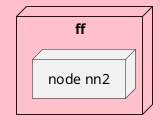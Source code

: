 {
  "sha1": "63kvokj2l4hnezfuy45nzhtxa230zis",
  "insertion": {
    "when": "2024-05-30T20:48:20.862Z",
    "url": "https://forum.plantuml.net/11735/beta-style-backgroundcolor-doesnt-group-components-diagram",
    "user": "plantuml@gmail.com"
  }
}
@startuml
<style>
document {
  BackgroundColor pink
}
</style>

node ff {
node nn [
node nn2
]
}
@enduml
